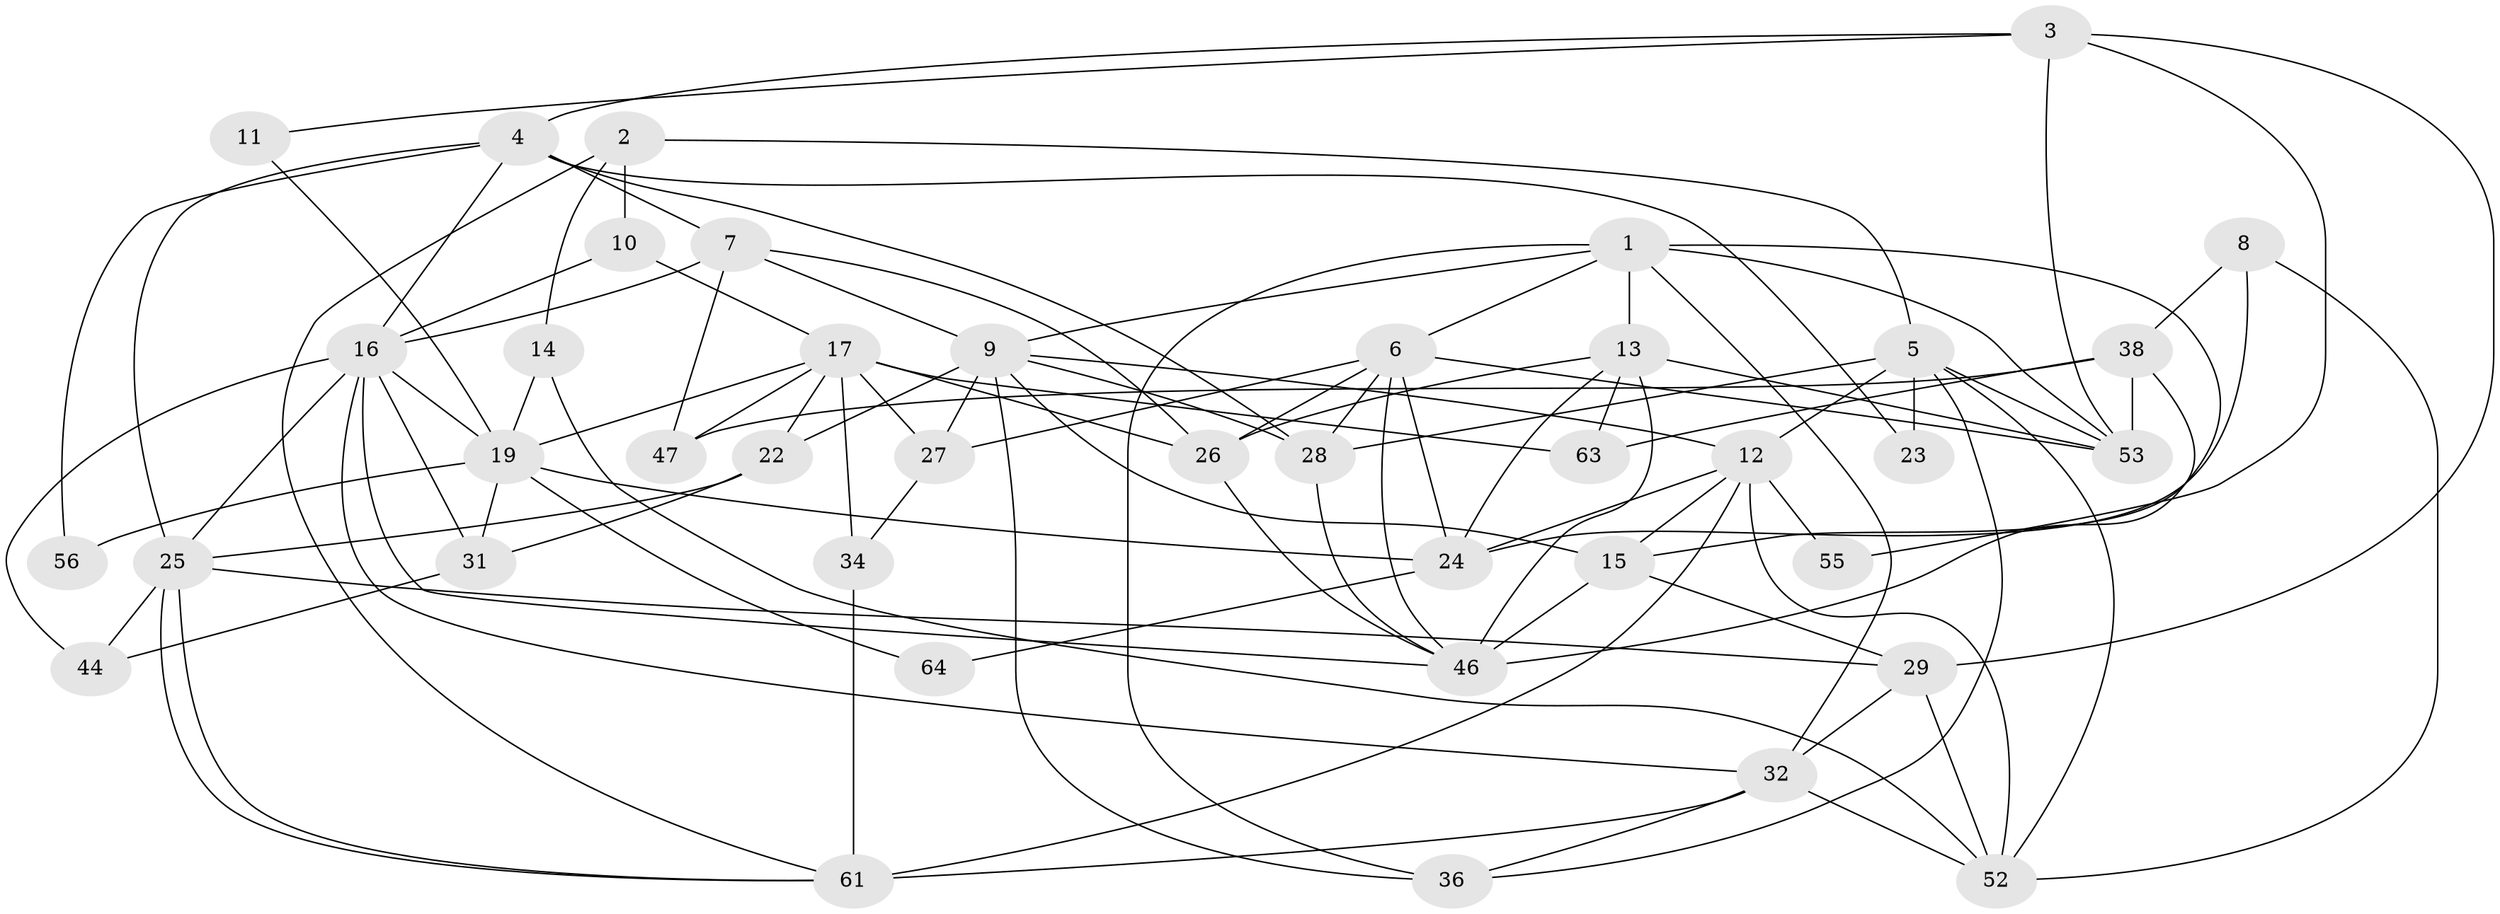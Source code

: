 // Generated by graph-tools (version 1.1) at 2025/24/03/03/25 07:24:01]
// undirected, 41 vertices, 102 edges
graph export_dot {
graph [start="1"]
  node [color=gray90,style=filled];
  1 [super="+42"];
  2 [super="+21"];
  3 [super="+62"];
  4 [super="+35"];
  5 [super="+30"];
  6 [super="+58"];
  7 [super="+59"];
  8;
  9 [super="+60"];
  10;
  11;
  12 [super="+20"];
  13 [super="+43"];
  14;
  15;
  16 [super="+18"];
  17 [super="+39"];
  19 [super="+33"];
  22 [super="+41"];
  23;
  24 [super="+50"];
  25 [super="+37"];
  26 [super="+54"];
  27 [super="+40"];
  28 [super="+45"];
  29 [super="+49"];
  31;
  32 [super="+48"];
  34;
  36;
  38 [super="+51"];
  44;
  46 [super="+57"];
  47;
  52 [super="+66"];
  53;
  55;
  56;
  61 [super="+65"];
  63;
  64;
  1 -- 53;
  1 -- 13;
  1 -- 9;
  1 -- 32;
  1 -- 36;
  1 -- 6;
  1 -- 15;
  2 -- 5;
  2 -- 10;
  2 -- 61;
  2 -- 14;
  3 -- 53;
  3 -- 11;
  3 -- 4;
  3 -- 29;
  3 -- 55;
  4 -- 56;
  4 -- 16;
  4 -- 23;
  4 -- 7;
  4 -- 25;
  4 -- 28;
  5 -- 12;
  5 -- 52;
  5 -- 36;
  5 -- 53;
  5 -- 23;
  5 -- 28;
  6 -- 24;
  6 -- 26;
  6 -- 27;
  6 -- 46;
  6 -- 28;
  6 -- 53;
  7 -- 16;
  7 -- 9;
  7 -- 26;
  7 -- 47;
  8 -- 52;
  8 -- 38;
  8 -- 24;
  9 -- 15;
  9 -- 36;
  9 -- 12;
  9 -- 27;
  9 -- 22;
  9 -- 28;
  10 -- 16;
  10 -- 17;
  11 -- 19;
  12 -- 61 [weight=2];
  12 -- 52;
  12 -- 55 [weight=2];
  12 -- 15;
  12 -- 24;
  13 -- 24;
  13 -- 53;
  13 -- 46 [weight=2];
  13 -- 63;
  13 -- 26;
  14 -- 52;
  14 -- 19;
  15 -- 46;
  15 -- 29;
  16 -- 31;
  16 -- 44;
  16 -- 25;
  16 -- 46 [weight=2];
  16 -- 19;
  16 -- 32;
  17 -- 47;
  17 -- 19;
  17 -- 34;
  17 -- 22;
  17 -- 63;
  17 -- 27;
  17 -- 26;
  19 -- 56;
  19 -- 64;
  19 -- 24;
  19 -- 31;
  22 -- 25;
  22 -- 31;
  24 -- 64;
  25 -- 44;
  25 -- 61;
  25 -- 61;
  25 -- 29;
  26 -- 46;
  27 -- 34;
  28 -- 46;
  29 -- 32;
  29 -- 52;
  31 -- 44;
  32 -- 61;
  32 -- 36;
  32 -- 52;
  34 -- 61;
  38 -- 46 [weight=2];
  38 -- 47;
  38 -- 53;
  38 -- 63;
}
